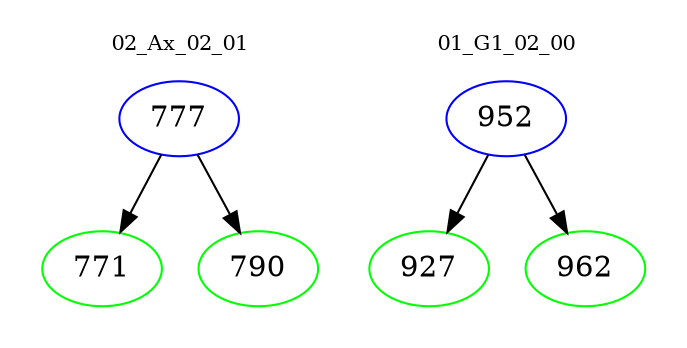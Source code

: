 digraph{
subgraph cluster_0 {
color = white
label = "02_Ax_02_01";
fontsize=10;
T0_777 [label="777", color="blue"]
T0_777 -> T0_771 [color="black"]
T0_771 [label="771", color="green"]
T0_777 -> T0_790 [color="black"]
T0_790 [label="790", color="green"]
}
subgraph cluster_1 {
color = white
label = "01_G1_02_00";
fontsize=10;
T1_952 [label="952", color="blue"]
T1_952 -> T1_927 [color="black"]
T1_927 [label="927", color="green"]
T1_952 -> T1_962 [color="black"]
T1_962 [label="962", color="green"]
}
}
